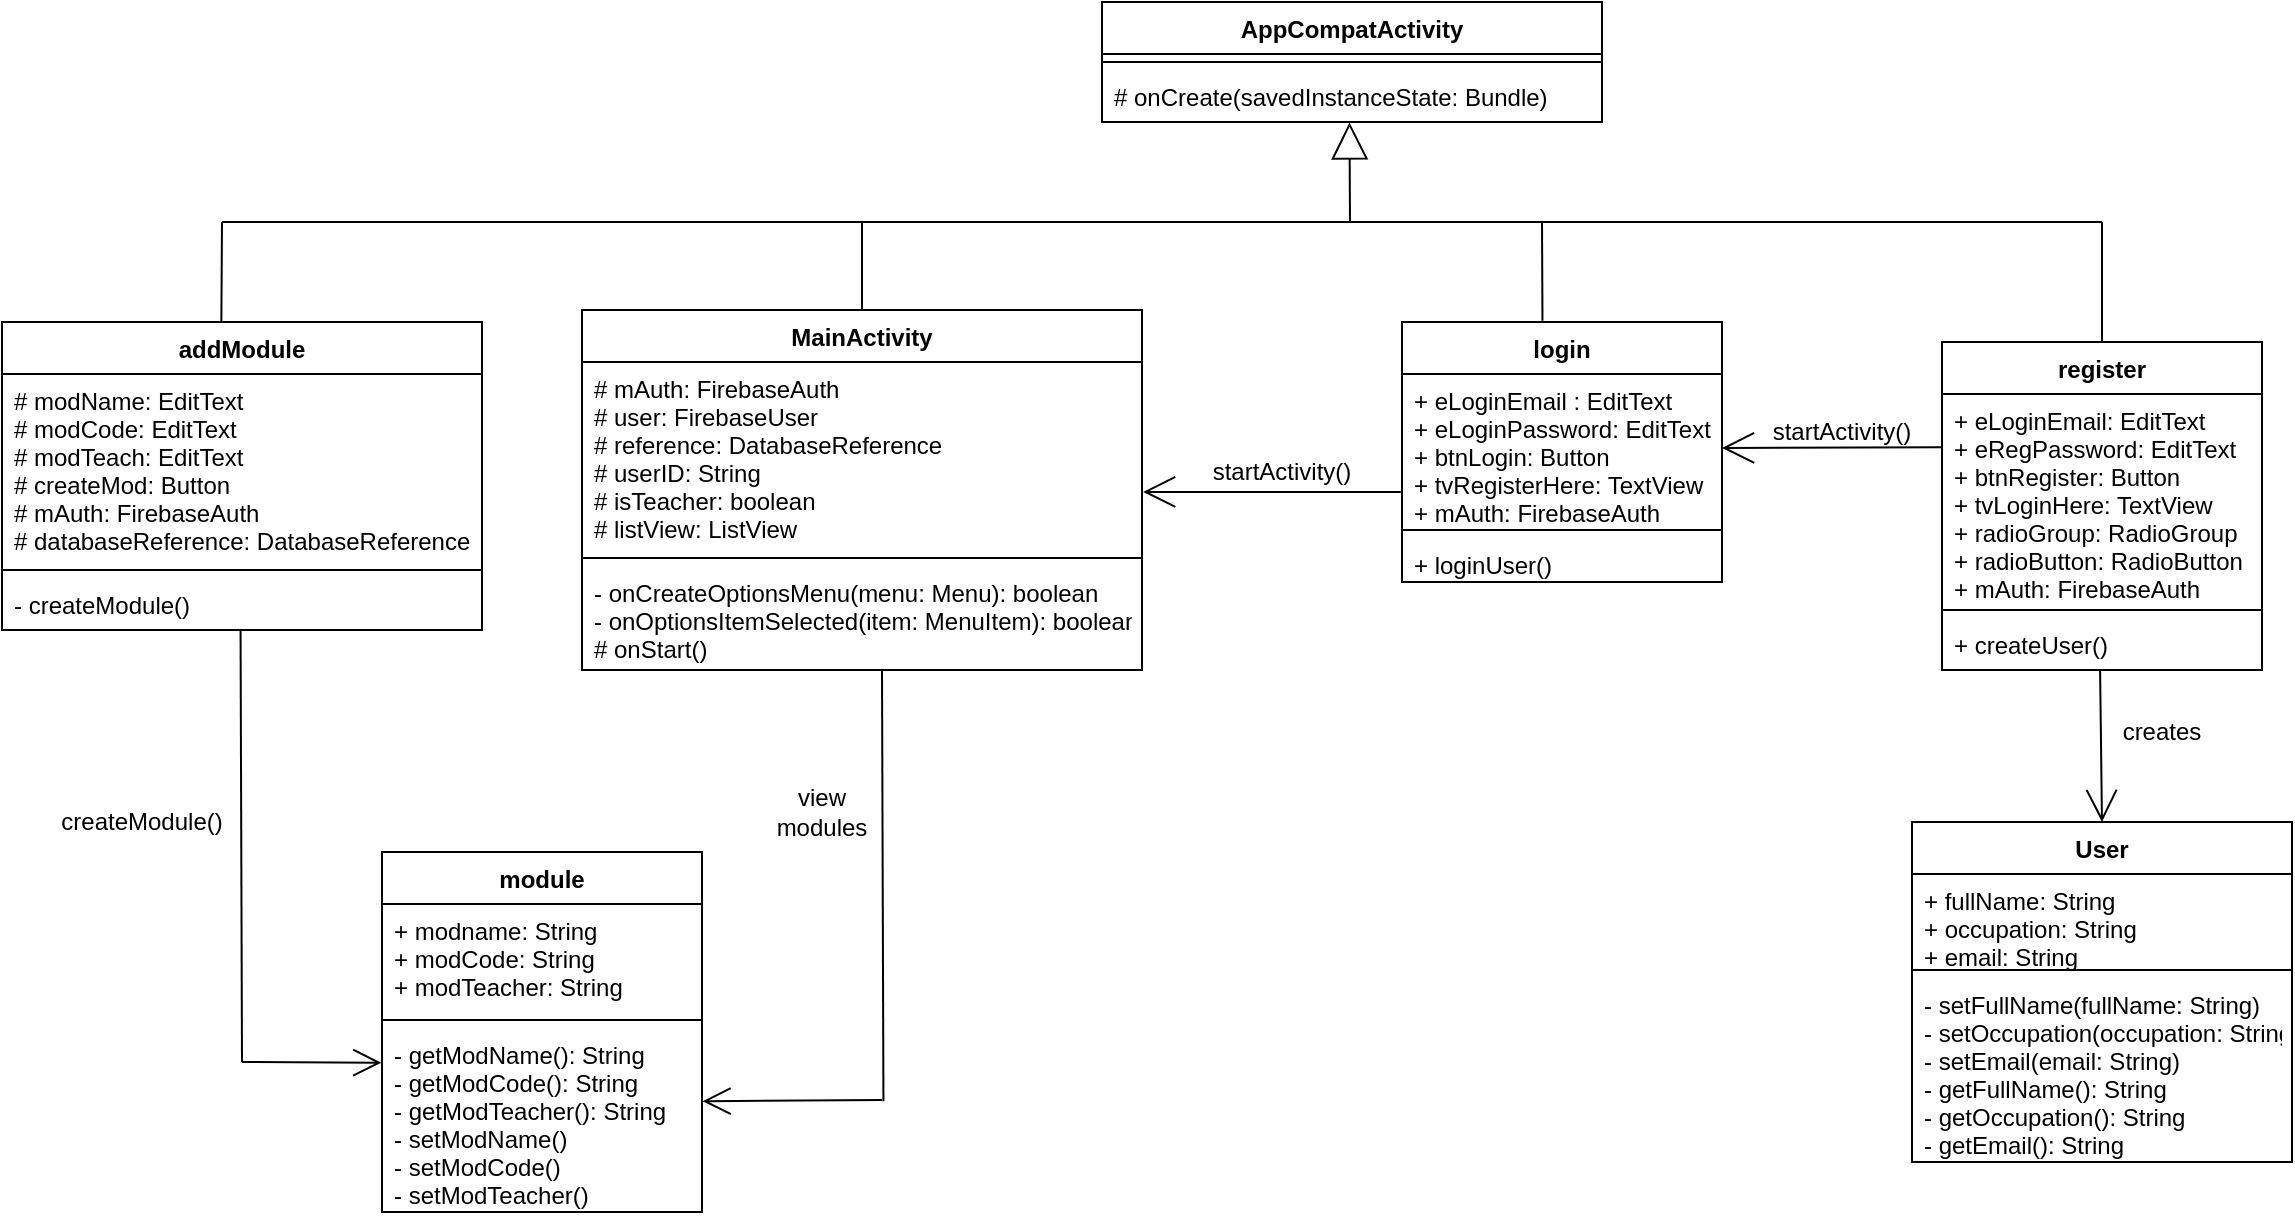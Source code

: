 <mxfile version="18.0.1" type="google"><diagram id="C5RBs43oDa-KdzZeNtuy" name="Page-1"><mxGraphModel grid="1" page="1" gridSize="10" guides="1" tooltips="1" connect="1" arrows="1" fold="1" pageScale="1" pageWidth="827" pageHeight="1169" math="0" shadow="0"><root><mxCell id="WIyWlLk6GJQsqaUBKTNV-0"/><mxCell id="WIyWlLk6GJQsqaUBKTNV-1" parent="WIyWlLk6GJQsqaUBKTNV-0"/><mxCell id="vOjQaw_K60XVubhc8KPv-8" value="addModule" style="swimlane;fontStyle=1;align=center;verticalAlign=top;childLayout=stackLayout;horizontal=1;startSize=26;horizontalStack=0;resizeParent=1;resizeParentMax=0;resizeLast=0;collapsible=1;marginBottom=0;hachureGap=4;" vertex="1" parent="WIyWlLk6GJQsqaUBKTNV-1"><mxGeometry x="-590" y="230" width="240" height="154" as="geometry"/></mxCell><mxCell id="vOjQaw_K60XVubhc8KPv-9" value="# modName: EditText&#10;# modCode: EditText&#10;# modTeach: EditText&#10;# createMod: Button&#10;# mAuth: FirebaseAuth&#10;# databaseReference: DatabaseReference&#10;" style="text;strokeColor=none;fillColor=none;align=left;verticalAlign=top;spacingLeft=4;spacingRight=4;overflow=hidden;rotatable=0;points=[[0,0.5],[1,0.5]];portConstraint=eastwest;hachureGap=4;" vertex="1" parent="vOjQaw_K60XVubhc8KPv-8"><mxGeometry y="26" width="240" height="94" as="geometry"/></mxCell><mxCell id="vOjQaw_K60XVubhc8KPv-10" value="" style="line;strokeWidth=1;fillColor=none;align=left;verticalAlign=middle;spacingTop=-1;spacingLeft=3;spacingRight=3;rotatable=0;labelPosition=right;points=[];portConstraint=eastwest;hachureGap=4;" vertex="1" parent="vOjQaw_K60XVubhc8KPv-8"><mxGeometry y="120" width="240" height="8" as="geometry"/></mxCell><mxCell id="vOjQaw_K60XVubhc8KPv-11" value="- createModule()" style="text;strokeColor=none;fillColor=none;align=left;verticalAlign=top;spacingLeft=4;spacingRight=4;overflow=hidden;rotatable=0;points=[[0,0.5],[1,0.5]];portConstraint=eastwest;hachureGap=4;" vertex="1" parent="vOjQaw_K60XVubhc8KPv-8"><mxGeometry y="128" width="240" height="26" as="geometry"/></mxCell><mxCell id="vOjQaw_K60XVubhc8KPv-12" value="AppCompatActivity" style="swimlane;fontStyle=1;align=center;verticalAlign=top;childLayout=stackLayout;horizontal=1;startSize=26;horizontalStack=0;resizeParent=1;resizeParentMax=0;resizeLast=0;collapsible=1;marginBottom=0;hachureGap=4;" vertex="1" parent="WIyWlLk6GJQsqaUBKTNV-1"><mxGeometry x="-40" y="70" width="250" height="60" as="geometry"/></mxCell><mxCell id="vOjQaw_K60XVubhc8KPv-14" value="" style="line;strokeWidth=1;fillColor=none;align=left;verticalAlign=middle;spacingTop=-1;spacingLeft=3;spacingRight=3;rotatable=0;labelPosition=right;points=[];portConstraint=eastwest;hachureGap=4;" vertex="1" parent="vOjQaw_K60XVubhc8KPv-12"><mxGeometry y="26" width="250" height="8" as="geometry"/></mxCell><mxCell id="vOjQaw_K60XVubhc8KPv-15" value="# onCreate(savedInstanceState: Bundle)" style="text;strokeColor=none;fillColor=none;align=left;verticalAlign=top;spacingLeft=4;spacingRight=4;overflow=hidden;rotatable=0;points=[[0,0.5],[1,0.5]];portConstraint=eastwest;hachureGap=4;" vertex="1" parent="vOjQaw_K60XVubhc8KPv-12"><mxGeometry y="34" width="250" height="26" as="geometry"/></mxCell><mxCell id="vOjQaw_K60XVubhc8KPv-32" value="" style="endArrow=none;html=1;rounded=0;startSize=14;endSize=14;sourcePerimeterSpacing=8;targetPerimeterSpacing=8;curved=1;" edge="1" parent="WIyWlLk6GJQsqaUBKTNV-1"><mxGeometry width="50" height="50" relative="1" as="geometry"><mxPoint x="-480" y="180" as="sourcePoint"/><mxPoint x="460" y="180" as="targetPoint"/></mxGeometry></mxCell><mxCell id="vOjQaw_K60XVubhc8KPv-38" value="" style="endArrow=none;html=1;rounded=0;startSize=14;endSize=14;sourcePerimeterSpacing=8;targetPerimeterSpacing=8;curved=1;exitX=0.457;exitY=-0.003;exitDx=0;exitDy=0;exitPerimeter=0;" edge="1" parent="WIyWlLk6GJQsqaUBKTNV-1" source="vOjQaw_K60XVubhc8KPv-8"><mxGeometry width="50" height="50" relative="1" as="geometry"><mxPoint x="-240" y="220" as="sourcePoint"/><mxPoint x="-480" y="180" as="targetPoint"/></mxGeometry></mxCell><mxCell id="vOjQaw_K60XVubhc8KPv-42" value="" style="endArrow=none;html=1;rounded=0;startSize=14;endSize=14;sourcePerimeterSpacing=8;targetPerimeterSpacing=8;curved=1;exitX=0.5;exitY=0;exitDx=0;exitDy=0;" edge="1" parent="WIyWlLk6GJQsqaUBKTNV-1" source="g1byZl6dkavHGzl8WgOg-8"><mxGeometry width="50" height="50" relative="1" as="geometry"><mxPoint x="460" y="230" as="sourcePoint"/><mxPoint x="460" y="180" as="targetPoint"/></mxGeometry></mxCell><mxCell id="vOjQaw_K60XVubhc8KPv-43" value="" style="endArrow=none;html=1;rounded=0;startSize=14;endSize=14;sourcePerimeterSpacing=8;targetPerimeterSpacing=8;curved=1;exitX=0.439;exitY=-0.005;exitDx=0;exitDy=0;exitPerimeter=0;" edge="1" parent="WIyWlLk6GJQsqaUBKTNV-1" source="g1byZl6dkavHGzl8WgOg-13"><mxGeometry width="50" height="50" relative="1" as="geometry"><mxPoint x="110.08" y="230" as="sourcePoint"/><mxPoint x="180" y="180" as="targetPoint"/></mxGeometry></mxCell><mxCell id="vOjQaw_K60XVubhc8KPv-46" value="" style="endArrow=none;html=1;rounded=0;startSize=14;endSize=14;sourcePerimeterSpacing=8;targetPerimeterSpacing=8;curved=1;exitX=0.5;exitY=0;exitDx=0;exitDy=0;" edge="1" parent="WIyWlLk6GJQsqaUBKTNV-1" source="g1byZl6dkavHGzl8WgOg-4"><mxGeometry width="50" height="50" relative="1" as="geometry"><mxPoint x="-210" y="230" as="sourcePoint"/><mxPoint x="-160" y="180" as="targetPoint"/></mxGeometry></mxCell><mxCell id="vOjQaw_K60XVubhc8KPv-47" value="" style="endArrow=block;endSize=16;endFill=0;html=1;rounded=0;sourcePerimeterSpacing=8;targetPerimeterSpacing=8;curved=1;entryX=0.495;entryY=1.008;entryDx=0;entryDy=0;entryPerimeter=0;" edge="1" parent="WIyWlLk6GJQsqaUBKTNV-1" target="vOjQaw_K60XVubhc8KPv-15"><mxGeometry width="160" relative="1" as="geometry"><mxPoint x="84" y="180" as="sourcePoint"/><mxPoint x="80" y="290" as="targetPoint"/></mxGeometry></mxCell><mxCell id="vOjQaw_K60XVubhc8KPv-48" value="module" style="swimlane;fontStyle=1;align=center;verticalAlign=top;childLayout=stackLayout;horizontal=1;startSize=26;horizontalStack=0;resizeParent=1;resizeParentMax=0;resizeLast=0;collapsible=1;marginBottom=0;hachureGap=4;" vertex="1" parent="WIyWlLk6GJQsqaUBKTNV-1"><mxGeometry x="-400" y="495" width="160" height="180" as="geometry"/></mxCell><mxCell id="vOjQaw_K60XVubhc8KPv-49" value="+ modname: String&#10;+ modCode: String&#10;+ modTeacher: String" style="text;strokeColor=none;fillColor=none;align=left;verticalAlign=top;spacingLeft=4;spacingRight=4;overflow=hidden;rotatable=0;points=[[0,0.5],[1,0.5]];portConstraint=eastwest;hachureGap=4;" vertex="1" parent="vOjQaw_K60XVubhc8KPv-48"><mxGeometry y="26" width="160" height="54" as="geometry"/></mxCell><mxCell id="vOjQaw_K60XVubhc8KPv-50" value="" style="line;strokeWidth=1;fillColor=none;align=left;verticalAlign=middle;spacingTop=-1;spacingLeft=3;spacingRight=3;rotatable=0;labelPosition=right;points=[];portConstraint=eastwest;hachureGap=4;" vertex="1" parent="vOjQaw_K60XVubhc8KPv-48"><mxGeometry y="80" width="160" height="8" as="geometry"/></mxCell><mxCell id="vOjQaw_K60XVubhc8KPv-51" value="- getModName(): String&#10;- getModCode(): String&#10;- getModTeacher(): String&#10;- setModName()&#10;- setModCode()&#10;- setModTeacher()" style="text;strokeColor=none;fillColor=none;align=left;verticalAlign=top;spacingLeft=4;spacingRight=4;overflow=hidden;rotatable=0;points=[[0,0.5],[1,0.5]];portConstraint=eastwest;hachureGap=4;" vertex="1" parent="vOjQaw_K60XVubhc8KPv-48"><mxGeometry y="88" width="160" height="92" as="geometry"/></mxCell><mxCell id="vOjQaw_K60XVubhc8KPv-52" value="User" style="swimlane;fontStyle=1;align=center;verticalAlign=top;childLayout=stackLayout;horizontal=1;startSize=26;horizontalStack=0;resizeParent=1;resizeParentMax=0;resizeLast=0;collapsible=1;marginBottom=0;hachureGap=4;" vertex="1" parent="WIyWlLk6GJQsqaUBKTNV-1"><mxGeometry x="365" y="480" width="190" height="170" as="geometry"/></mxCell><mxCell id="vOjQaw_K60XVubhc8KPv-53" value="+ fullName: String&#10;+ occupation: String&#10;+ email: String" style="text;strokeColor=none;fillColor=none;align=left;verticalAlign=top;spacingLeft=4;spacingRight=4;overflow=hidden;rotatable=0;points=[[0,0.5],[1,0.5]];portConstraint=eastwest;hachureGap=4;" vertex="1" parent="vOjQaw_K60XVubhc8KPv-52"><mxGeometry y="26" width="190" height="44" as="geometry"/></mxCell><mxCell id="vOjQaw_K60XVubhc8KPv-54" value="" style="line;strokeWidth=1;fillColor=none;align=left;verticalAlign=middle;spacingTop=-1;spacingLeft=3;spacingRight=3;rotatable=0;labelPosition=right;points=[];portConstraint=eastwest;hachureGap=4;" vertex="1" parent="vOjQaw_K60XVubhc8KPv-52"><mxGeometry y="70" width="190" height="8" as="geometry"/></mxCell><mxCell id="vOjQaw_K60XVubhc8KPv-55" value="- setFullName(fullName: String)&#10;- setOccupation(occupation: String)&#10;- setEmail(email: String)&#10;- getFullName(): String&#10;- getOccupation(): String&#10;- getEmail(): String" style="text;strokeColor=none;fillColor=none;align=left;verticalAlign=top;spacingLeft=4;spacingRight=4;overflow=hidden;rotatable=0;points=[[0,0.5],[1,0.5]];portConstraint=eastwest;hachureGap=4;" vertex="1" parent="vOjQaw_K60XVubhc8KPv-52"><mxGeometry y="78" width="190" height="92" as="geometry"/></mxCell><mxCell id="g1byZl6dkavHGzl8WgOg-4" value="MainActivity" style="swimlane;fontStyle=1;align=center;verticalAlign=top;childLayout=stackLayout;horizontal=1;startSize=26;horizontalStack=0;resizeParent=1;resizeParentMax=0;resizeLast=0;collapsible=1;marginBottom=0;hachureGap=4;" vertex="1" parent="WIyWlLk6GJQsqaUBKTNV-1"><mxGeometry x="-300" y="224" width="280" height="180" as="geometry"/></mxCell><mxCell id="g1byZl6dkavHGzl8WgOg-5" value="# mAuth: FirebaseAuth&#10;# user: FirebaseUser&#10;# reference: DatabaseReference&#10;# userID: String&#10;# isTeacher: boolean&#10;# listView: ListView" style="text;strokeColor=none;fillColor=none;align=left;verticalAlign=top;spacingLeft=4;spacingRight=4;overflow=hidden;rotatable=0;points=[[0,0.5],[1,0.5]];portConstraint=eastwest;hachureGap=4;" vertex="1" parent="g1byZl6dkavHGzl8WgOg-4"><mxGeometry y="26" width="280" height="94" as="geometry"/></mxCell><mxCell id="g1byZl6dkavHGzl8WgOg-6" value="" style="line;strokeWidth=1;fillColor=none;align=left;verticalAlign=middle;spacingTop=-1;spacingLeft=3;spacingRight=3;rotatable=0;labelPosition=right;points=[];portConstraint=eastwest;hachureGap=4;" vertex="1" parent="g1byZl6dkavHGzl8WgOg-4"><mxGeometry y="120" width="280" height="8" as="geometry"/></mxCell><mxCell id="g1byZl6dkavHGzl8WgOg-7" value="- onCreateOptionsMenu(menu: Menu): boolean&#10;- onOptionsItemSelected(item: MenuItem): boolean&#10;# onStart()" style="text;strokeColor=none;fillColor=none;align=left;verticalAlign=top;spacingLeft=4;spacingRight=4;overflow=hidden;rotatable=0;points=[[0,0.5],[1,0.5]];portConstraint=eastwest;hachureGap=4;" vertex="1" parent="g1byZl6dkavHGzl8WgOg-4"><mxGeometry y="128" width="280" height="52" as="geometry"/></mxCell><mxCell id="g1byZl6dkavHGzl8WgOg-21" style="edgeStyle=none;curved=1;rounded=0;orthogonalLoop=1;jettySize=auto;html=1;entryX=0.5;entryY=0;entryDx=0;entryDy=0;endArrow=open;startSize=14;endSize=14;sourcePerimeterSpacing=8;targetPerimeterSpacing=8;exitX=0.494;exitY=0.992;exitDx=0;exitDy=0;exitPerimeter=0;" edge="1" parent="WIyWlLk6GJQsqaUBKTNV-1" source="g1byZl6dkavHGzl8WgOg-11" target="vOjQaw_K60XVubhc8KPv-52"><mxGeometry relative="1" as="geometry"/></mxCell><mxCell id="g1byZl6dkavHGzl8WgOg-8" value="register" style="swimlane;fontStyle=1;align=center;verticalAlign=top;childLayout=stackLayout;horizontal=1;startSize=26;horizontalStack=0;resizeParent=1;resizeParentMax=0;resizeLast=0;collapsible=1;marginBottom=0;" vertex="1" parent="WIyWlLk6GJQsqaUBKTNV-1"><mxGeometry x="380" y="240" width="160" height="164" as="geometry"/></mxCell><mxCell id="g1byZl6dkavHGzl8WgOg-9" value="+ eLoginEmail: EditText&#10;+ eRegPassword: EditText&#10;+ btnRegister: Button&#10;+ tvLoginHere: TextView&#10;+ radioGroup: RadioGroup&#10;+ radioButton: RadioButton&#10;+ mAuth: FirebaseAuth" style="text;strokeColor=none;fillColor=none;align=left;verticalAlign=top;spacingLeft=4;spacingRight=4;overflow=hidden;rotatable=0;points=[[0,0.5],[1,0.5]];portConstraint=eastwest;" vertex="1" parent="g1byZl6dkavHGzl8WgOg-8"><mxGeometry y="26" width="160" height="104" as="geometry"/></mxCell><mxCell id="g1byZl6dkavHGzl8WgOg-10" value="" style="line;strokeWidth=1;fillColor=none;align=left;verticalAlign=middle;spacingTop=-1;spacingLeft=3;spacingRight=3;rotatable=0;labelPosition=right;points=[];portConstraint=eastwest;" vertex="1" parent="g1byZl6dkavHGzl8WgOg-8"><mxGeometry y="130" width="160" height="8" as="geometry"/></mxCell><mxCell id="g1byZl6dkavHGzl8WgOg-11" value="+ createUser()" style="text;strokeColor=none;fillColor=none;align=left;verticalAlign=top;spacingLeft=4;spacingRight=4;overflow=hidden;rotatable=0;points=[[0,0.5],[1,0.5]];portConstraint=eastwest;" vertex="1" parent="g1byZl6dkavHGzl8WgOg-8"><mxGeometry y="138" width="160" height="26" as="geometry"/></mxCell><mxCell id="g1byZl6dkavHGzl8WgOg-12" value="" style="group" connectable="0" vertex="1" parent="WIyWlLk6GJQsqaUBKTNV-1"><mxGeometry x="260.16" y="270" width="119.84" height="30" as="geometry"/></mxCell><mxCell id="vOjQaw_K60XVubhc8KPv-56" value="" style="edgeStyle=none;orthogonalLoop=1;jettySize=auto;html=1;rounded=0;endArrow=open;startSize=14;endSize=14;sourcePerimeterSpacing=8;targetPerimeterSpacing=8;curved=1;exitX=-0.001;exitY=0.352;exitDx=0;exitDy=0;exitPerimeter=0;entryX=1;entryY=0.5;entryDx=0;entryDy=0;" edge="1" parent="g1byZl6dkavHGzl8WgOg-12" target="g1byZl6dkavHGzl8WgOg-14"><mxGeometry width="120" relative="1" as="geometry"><mxPoint x="119.84" y="22.608" as="sourcePoint"/><mxPoint x="-300.16" y="30" as="targetPoint"/><Array as="points"/></mxGeometry></mxCell><mxCell id="vOjQaw_K60XVubhc8KPv-58" value="startActivity()" style="text;html=1;strokeColor=none;fillColor=none;align=center;verticalAlign=middle;whiteSpace=wrap;rounded=0;hachureGap=4;" vertex="1" parent="g1byZl6dkavHGzl8WgOg-12"><mxGeometry x="39.84" width="60" height="30" as="geometry"/></mxCell><mxCell id="g1byZl6dkavHGzl8WgOg-13" value="login" style="swimlane;fontStyle=1;align=center;verticalAlign=top;childLayout=stackLayout;horizontal=1;startSize=26;horizontalStack=0;resizeParent=1;resizeParentMax=0;resizeLast=0;collapsible=1;marginBottom=0;" vertex="1" parent="WIyWlLk6GJQsqaUBKTNV-1"><mxGeometry x="110" y="230" width="160" height="130" as="geometry"/></mxCell><mxCell id="g1byZl6dkavHGzl8WgOg-14" value="+ eLoginEmail : EditText&#10;+ eLoginPassword: EditText&#10;+ btnLogin: Button&#10;+ tvRegisterHere: TextView&#10;+ mAuth: FirebaseAuth" style="text;strokeColor=none;fillColor=none;align=left;verticalAlign=top;spacingLeft=4;spacingRight=4;overflow=hidden;rotatable=0;points=[[0,0.5],[1,0.5]];portConstraint=eastwest;" vertex="1" parent="g1byZl6dkavHGzl8WgOg-13"><mxGeometry y="26" width="160" height="74" as="geometry"/></mxCell><mxCell id="g1byZl6dkavHGzl8WgOg-15" value="" style="line;strokeWidth=1;fillColor=none;align=left;verticalAlign=middle;spacingTop=-1;spacingLeft=3;spacingRight=3;rotatable=0;labelPosition=right;points=[];portConstraint=eastwest;" vertex="1" parent="g1byZl6dkavHGzl8WgOg-13"><mxGeometry y="100" width="160" height="8" as="geometry"/></mxCell><mxCell id="g1byZl6dkavHGzl8WgOg-16" value="+ loginUser()" style="text;strokeColor=none;fillColor=none;align=left;verticalAlign=top;spacingLeft=4;spacingRight=4;overflow=hidden;rotatable=0;points=[[0,0.5],[1,0.5]];portConstraint=eastwest;" vertex="1" parent="g1byZl6dkavHGzl8WgOg-13"><mxGeometry y="108" width="160" height="22" as="geometry"/></mxCell><mxCell id="g1byZl6dkavHGzl8WgOg-18" value="" style="group" connectable="0" vertex="1" parent="WIyWlLk6GJQsqaUBKTNV-1"><mxGeometry x="-20" y="290" width="119.84" height="30" as="geometry"/></mxCell><mxCell id="g1byZl6dkavHGzl8WgOg-20" value="startActivity()" style="text;html=1;strokeColor=none;fillColor=none;align=center;verticalAlign=middle;whiteSpace=wrap;rounded=0;hachureGap=4;" vertex="1" parent="g1byZl6dkavHGzl8WgOg-18"><mxGeometry x="39.84" width="60" height="30" as="geometry"/></mxCell><mxCell id="g1byZl6dkavHGzl8WgOg-19" value="" style="edgeStyle=none;orthogonalLoop=1;jettySize=auto;html=1;rounded=0;endArrow=open;startSize=14;endSize=14;sourcePerimeterSpacing=8;targetPerimeterSpacing=8;curved=1;exitX=-0.004;exitY=0.797;exitDx=0;exitDy=0;exitPerimeter=0;entryX=1.002;entryY=0.691;entryDx=0;entryDy=0;entryPerimeter=0;" edge="1" parent="WIyWlLk6GJQsqaUBKTNV-1" source="g1byZl6dkavHGzl8WgOg-14" target="g1byZl6dkavHGzl8WgOg-5"><mxGeometry width="120" relative="1" as="geometry"><mxPoint x="139.84" y="312.608" as="sourcePoint"/><mxPoint x="-20" y="290" as="targetPoint"/><Array as="points"/></mxGeometry></mxCell><mxCell id="g1byZl6dkavHGzl8WgOg-22" value="creates" style="text;html=1;strokeColor=none;fillColor=none;align=center;verticalAlign=middle;whiteSpace=wrap;rounded=0;hachureGap=4;" vertex="1" parent="WIyWlLk6GJQsqaUBKTNV-1"><mxGeometry x="460" y="420" width="60" height="30" as="geometry"/></mxCell><mxCell id="nBIiXZKvWFze0xLHN82J-1" value="" style="endArrow=open;endFill=1;endSize=12;html=1;rounded=0;entryX=-0.002;entryY=0.189;entryDx=0;entryDy=0;entryPerimeter=0;" edge="1" parent="WIyWlLk6GJQsqaUBKTNV-1" target="vOjQaw_K60XVubhc8KPv-51"><mxGeometry width="160" relative="1" as="geometry"><mxPoint x="-470" y="600" as="sourcePoint"/><mxPoint x="-490" y="390" as="targetPoint"/></mxGeometry></mxCell><mxCell id="nBIiXZKvWFze0xLHN82J-4" value="" style="endArrow=none;html=1;rounded=0;exitX=0.497;exitY=1.015;exitDx=0;exitDy=0;exitPerimeter=0;" edge="1" parent="WIyWlLk6GJQsqaUBKTNV-1" source="vOjQaw_K60XVubhc8KPv-11"><mxGeometry width="50" height="50" relative="1" as="geometry"><mxPoint x="-470" y="400" as="sourcePoint"/><mxPoint x="-470" y="600" as="targetPoint"/></mxGeometry></mxCell><mxCell id="nBIiXZKvWFze0xLHN82J-5" value="createModule()" style="text;html=1;strokeColor=none;fillColor=none;align=center;verticalAlign=middle;whiteSpace=wrap;rounded=0;" vertex="1" parent="WIyWlLk6GJQsqaUBKTNV-1"><mxGeometry x="-550" y="465" width="60" height="30" as="geometry"/></mxCell><mxCell id="nBIiXZKvWFze0xLHN82J-6" value="" style="endArrow=none;html=1;rounded=0;exitX=0.497;exitY=1.015;exitDx=0;exitDy=0;exitPerimeter=0;" edge="1" parent="WIyWlLk6GJQsqaUBKTNV-1"><mxGeometry width="50" height="50" relative="1" as="geometry"><mxPoint x="-150" y="404" as="sourcePoint"/><mxPoint x="-149.28" y="619.61" as="targetPoint"/></mxGeometry></mxCell><mxCell id="nBIiXZKvWFze0xLHN82J-7" value="" style="endArrow=open;endFill=1;endSize=12;html=1;rounded=0;entryX=1.002;entryY=0.398;entryDx=0;entryDy=0;entryPerimeter=0;" edge="1" parent="WIyWlLk6GJQsqaUBKTNV-1" target="vOjQaw_K60XVubhc8KPv-51"><mxGeometry width="160" relative="1" as="geometry"><mxPoint x="-150" y="619" as="sourcePoint"/><mxPoint x="-170" y="450" as="targetPoint"/></mxGeometry></mxCell><mxCell id="nBIiXZKvWFze0xLHN82J-8" value="view modules" style="text;html=1;strokeColor=none;fillColor=none;align=center;verticalAlign=middle;whiteSpace=wrap;rounded=0;" vertex="1" parent="WIyWlLk6GJQsqaUBKTNV-1"><mxGeometry x="-210" y="460" width="60" height="30" as="geometry"/></mxCell></root></mxGraphModel></diagram></mxfile>